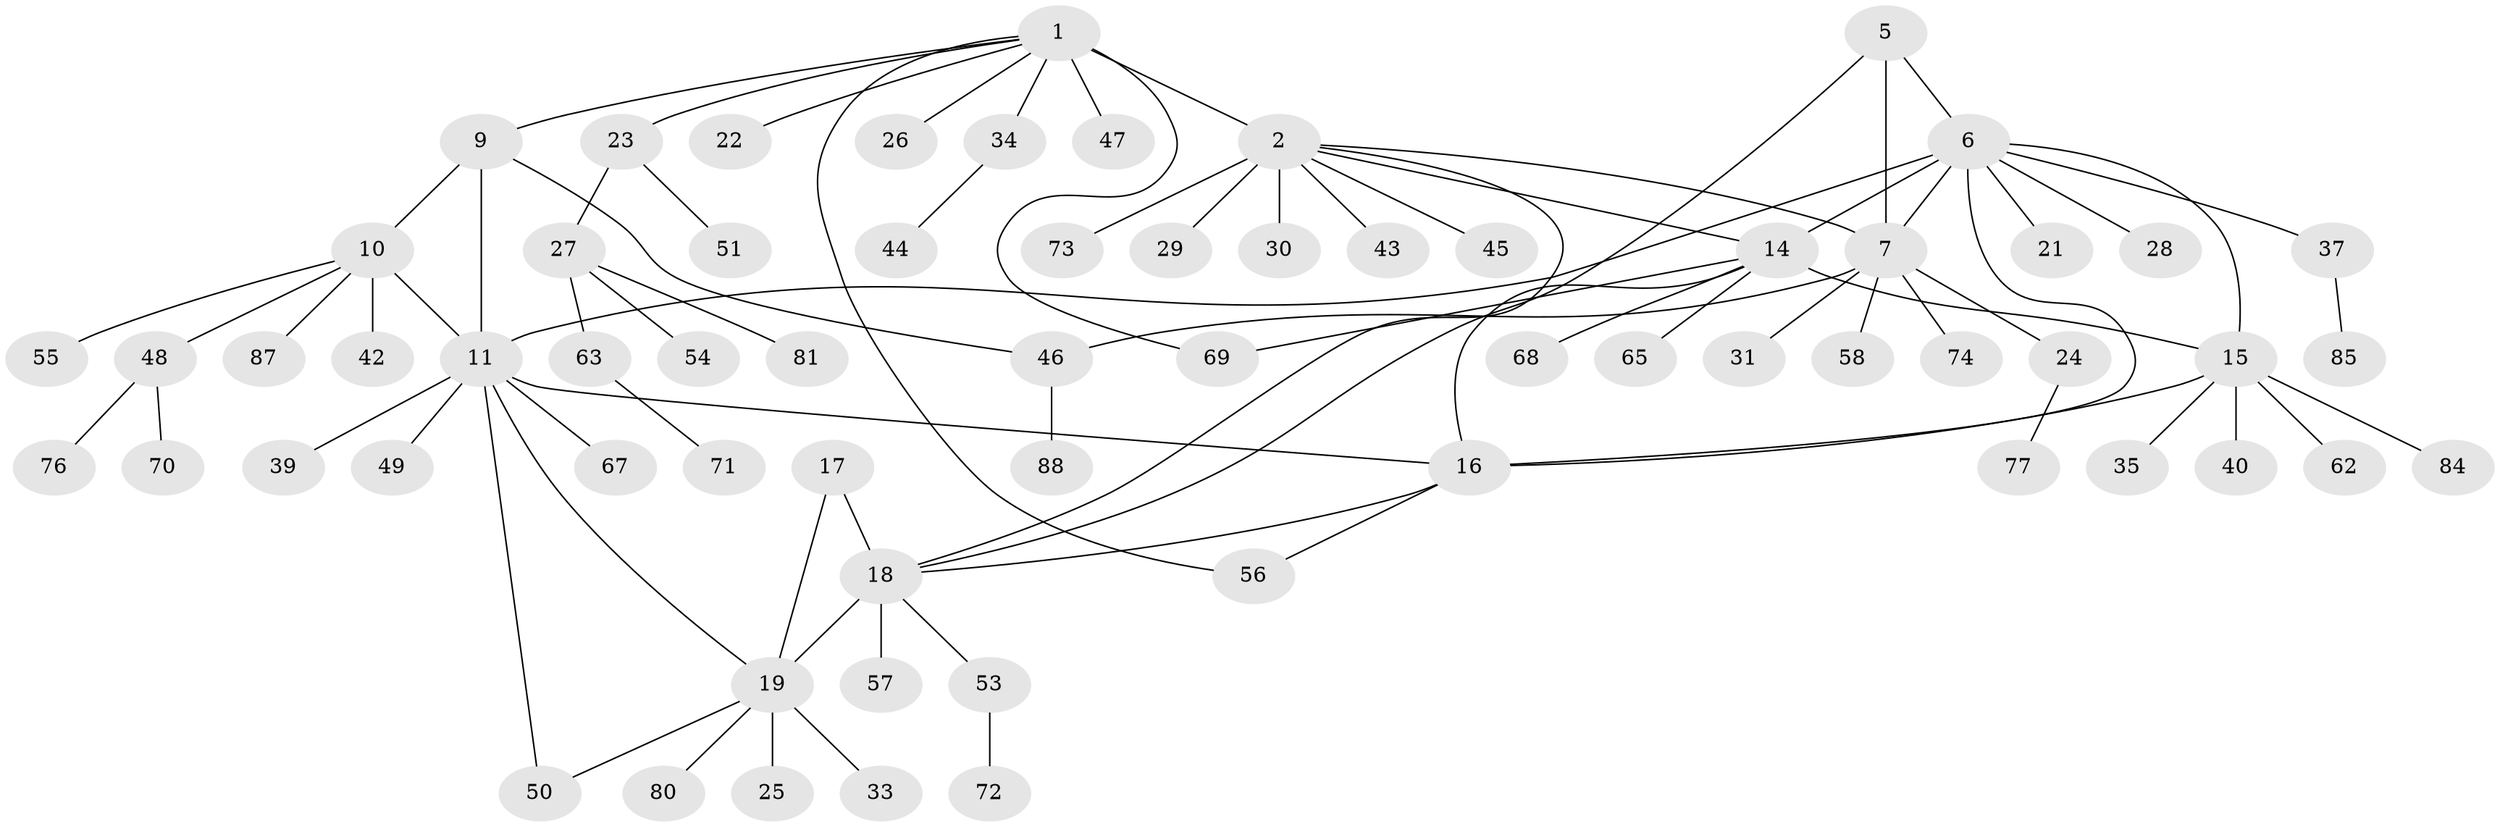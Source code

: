 // Generated by graph-tools (version 1.1) at 2025/24/03/03/25 07:24:17]
// undirected, 66 vertices, 81 edges
graph export_dot {
graph [start="1"]
  node [color=gray90,style=filled];
  1 [super="+4"];
  2 [super="+3"];
  5;
  6 [super="+13"];
  7 [super="+8"];
  9 [super="+41"];
  10 [super="+36"];
  11 [super="+12"];
  14 [super="+60"];
  15 [super="+82"];
  16 [super="+38"];
  17 [super="+79"];
  18 [super="+20"];
  19 [super="+66"];
  21;
  22;
  23;
  24;
  25;
  26;
  27 [super="+32"];
  28;
  29;
  30 [super="+61"];
  31 [super="+83"];
  33;
  34;
  35 [super="+52"];
  37;
  39 [super="+64"];
  40;
  42;
  43;
  44;
  45;
  46 [super="+59"];
  47;
  48;
  49;
  50;
  51;
  53;
  54;
  55;
  56 [super="+78"];
  57;
  58 [super="+75"];
  62;
  63 [super="+86"];
  65;
  67;
  68;
  69;
  70;
  71;
  72;
  73;
  74;
  76;
  77;
  80;
  81;
  84;
  85;
  87;
  88;
  1 -- 2 [weight=4];
  1 -- 9;
  1 -- 22;
  1 -- 26;
  1 -- 34;
  1 -- 47;
  1 -- 56;
  1 -- 69;
  1 -- 23;
  2 -- 30;
  2 -- 43;
  2 -- 45;
  2 -- 73;
  2 -- 7;
  2 -- 29;
  2 -- 14;
  2 -- 18;
  5 -- 6;
  5 -- 7 [weight=2];
  5 -- 18;
  6 -- 7 [weight=2];
  6 -- 28;
  6 -- 11;
  6 -- 16;
  6 -- 37;
  6 -- 21;
  6 -- 14;
  6 -- 15;
  7 -- 46;
  7 -- 24;
  7 -- 74;
  7 -- 58;
  7 -- 31;
  9 -- 10;
  9 -- 11 [weight=2];
  9 -- 46;
  10 -- 11 [weight=2];
  10 -- 42;
  10 -- 48;
  10 -- 55;
  10 -- 87;
  11 -- 16 [weight=2];
  11 -- 39;
  11 -- 49;
  11 -- 67;
  11 -- 50;
  11 -- 19;
  14 -- 15;
  14 -- 16;
  14 -- 65;
  14 -- 68;
  14 -- 69;
  15 -- 16;
  15 -- 35;
  15 -- 40;
  15 -- 62;
  15 -- 84;
  16 -- 56;
  16 -- 18;
  17 -- 18 [weight=2];
  17 -- 19;
  18 -- 19 [weight=2];
  18 -- 53;
  18 -- 57;
  19 -- 25;
  19 -- 33;
  19 -- 50;
  19 -- 80;
  23 -- 27;
  23 -- 51;
  24 -- 77;
  27 -- 54;
  27 -- 63;
  27 -- 81;
  34 -- 44;
  37 -- 85;
  46 -- 88;
  48 -- 70;
  48 -- 76;
  53 -- 72;
  63 -- 71;
}
